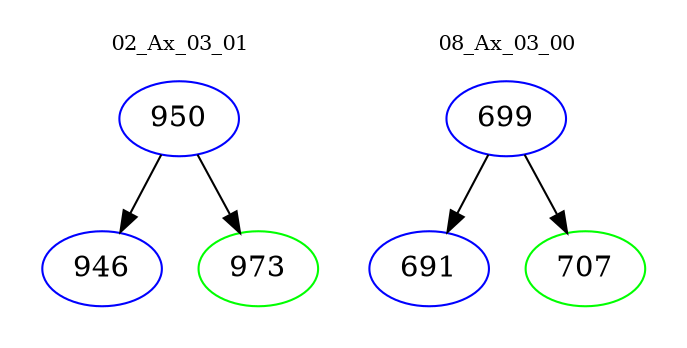 digraph{
subgraph cluster_0 {
color = white
label = "02_Ax_03_01";
fontsize=10;
T0_950 [label="950", color="blue"]
T0_950 -> T0_946 [color="black"]
T0_946 [label="946", color="blue"]
T0_950 -> T0_973 [color="black"]
T0_973 [label="973", color="green"]
}
subgraph cluster_1 {
color = white
label = "08_Ax_03_00";
fontsize=10;
T1_699 [label="699", color="blue"]
T1_699 -> T1_691 [color="black"]
T1_691 [label="691", color="blue"]
T1_699 -> T1_707 [color="black"]
T1_707 [label="707", color="green"]
}
}
